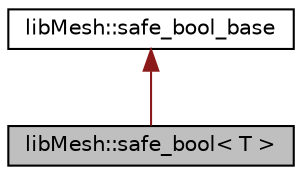 digraph "libMesh::safe_bool&lt; T &gt;"
{
  edge [fontname="Helvetica",fontsize="10",labelfontname="Helvetica",labelfontsize="10"];
  node [fontname="Helvetica",fontsize="10",shape=record];
  Node1 [label="libMesh::safe_bool\< T \>",height=0.2,width=0.4,color="black", fillcolor="grey75", style="filled", fontcolor="black"];
  Node2 -> Node1 [dir="back",color="firebrick4",fontsize="10",style="solid",fontname="Helvetica"];
  Node2 [label="libMesh::safe_bool_base",height=0.2,width=0.4,color="black", fillcolor="white", style="filled",URL="$classlibMesh_1_1safe__bool__base.html"];
}
